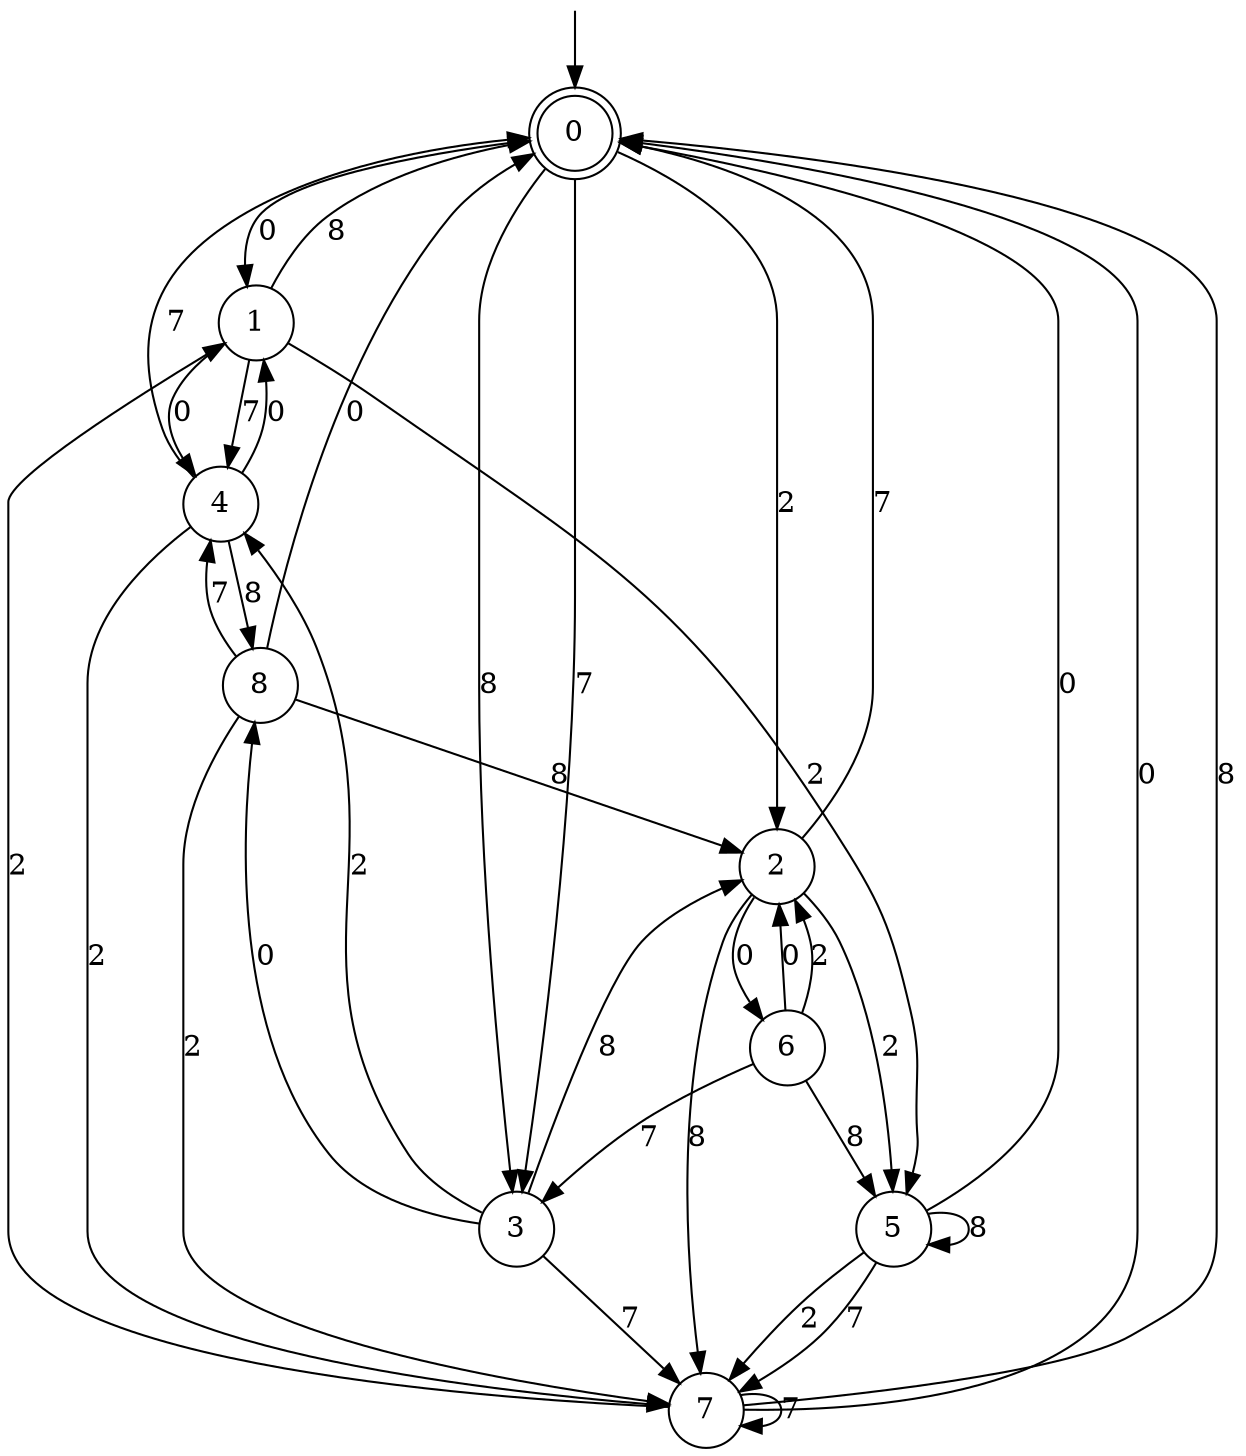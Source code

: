 digraph g {

	s0 [shape="doublecircle" label="0"];
	s1 [shape="circle" label="1"];
	s2 [shape="circle" label="2"];
	s3 [shape="circle" label="3"];
	s4 [shape="circle" label="4"];
	s5 [shape="circle" label="5"];
	s6 [shape="circle" label="6"];
	s7 [shape="circle" label="7"];
	s8 [shape="circle" label="8"];
	s0 -> s1 [label="0"];
	s0 -> s2 [label="2"];
	s0 -> s3 [label="7"];
	s0 -> s3 [label="8"];
	s1 -> s4 [label="0"];
	s1 -> s5 [label="2"];
	s1 -> s4 [label="7"];
	s1 -> s0 [label="8"];
	s2 -> s6 [label="0"];
	s2 -> s5 [label="2"];
	s2 -> s0 [label="7"];
	s2 -> s7 [label="8"];
	s3 -> s8 [label="0"];
	s3 -> s4 [label="2"];
	s3 -> s7 [label="7"];
	s3 -> s2 [label="8"];
	s4 -> s1 [label="0"];
	s4 -> s7 [label="2"];
	s4 -> s0 [label="7"];
	s4 -> s8 [label="8"];
	s5 -> s0 [label="0"];
	s5 -> s7 [label="2"];
	s5 -> s7 [label="7"];
	s5 -> s5 [label="8"];
	s6 -> s2 [label="0"];
	s6 -> s2 [label="2"];
	s6 -> s3 [label="7"];
	s6 -> s5 [label="8"];
	s7 -> s0 [label="0"];
	s7 -> s1 [label="2"];
	s7 -> s7 [label="7"];
	s7 -> s0 [label="8"];
	s8 -> s0 [label="0"];
	s8 -> s7 [label="2"];
	s8 -> s4 [label="7"];
	s8 -> s2 [label="8"];

__start0 [label="" shape="none" width="0" height="0"];
__start0 -> s0;

}
